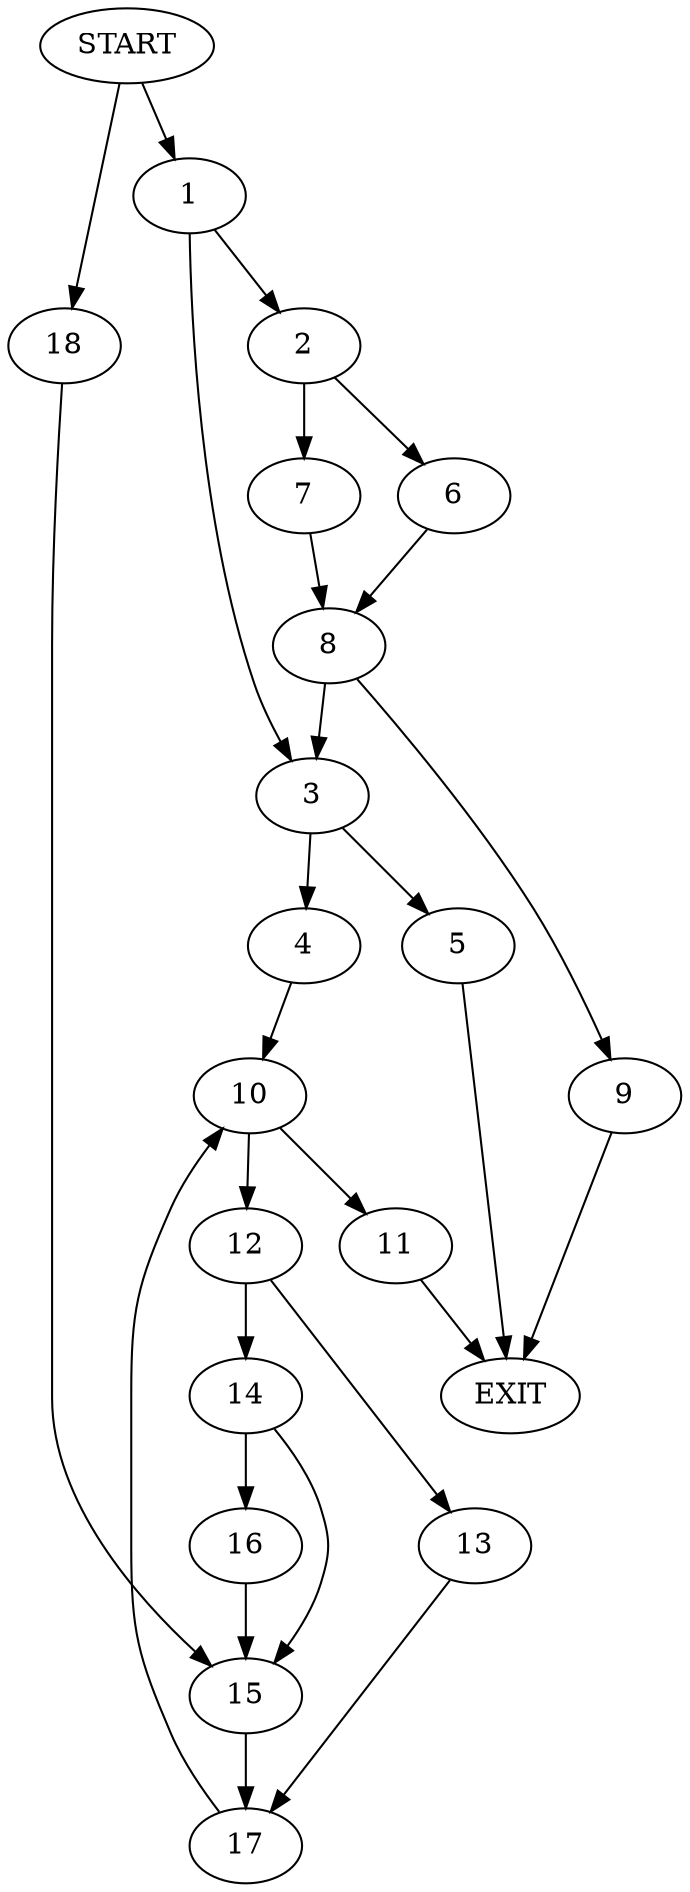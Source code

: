 digraph {
0 [label="START"]
19 [label="EXIT"]
0 -> 1
1 -> 2
1 -> 3
3 -> 4
3 -> 5
2 -> 6
2 -> 7
7 -> 8
6 -> 8
8 -> 9
8 -> 3
9 -> 19
4 -> 10
5 -> 19
10 -> 11
10 -> 12
12 -> 13
12 -> 14
11 -> 19
14 -> 15
14 -> 16
13 -> 17
17 -> 10
15 -> 17
16 -> 15
0 -> 18
18 -> 15
}
